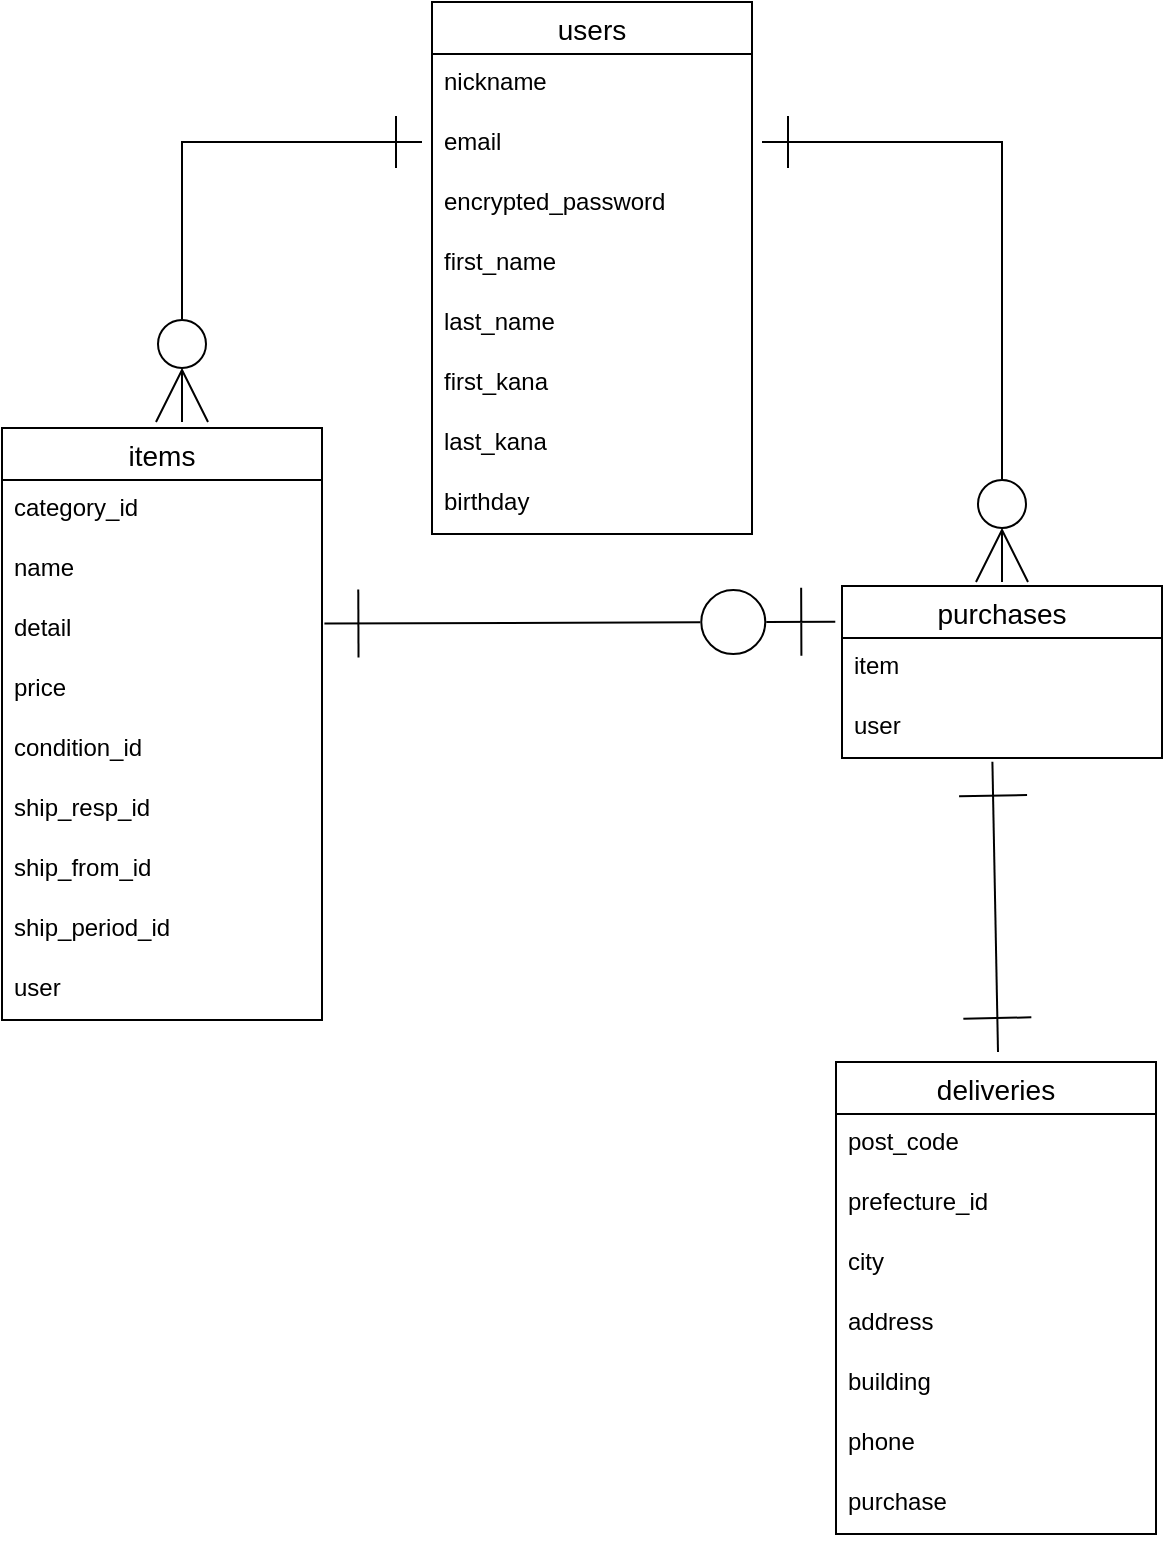 <mxfile>
    <diagram id="0s77RjJIzUpeRmfy9CXF" name="ページ1">
        <mxGraphModel dx="1297" dy="860" grid="1" gridSize="10" guides="0" tooltips="1" connect="1" arrows="1" fold="1" page="1" pageScale="1" pageWidth="827" pageHeight="1169" background="none" math="0" shadow="0">
            <root>
                <mxCell id="0"/>
                <mxCell id="1" parent="0"/>
                <mxCell id="22" value="" style="endArrow=ERzeroToOne;html=1;startSize=32;endSize=32;targetPerimeterSpacing=0;startArrow=ERone;startFill=0;endFill=0;entryX=-0.024;entryY=0.873;entryDx=0;entryDy=0;entryPerimeter=0;exitX=1.01;exitY=0.885;exitDx=0;exitDy=0;exitPerimeter=0;" parent="1" edge="1">
                    <mxGeometry width="50" height="50" relative="1" as="geometry">
                        <mxPoint x="281.2" y="440.8" as="sourcePoint"/>
                        <mxPoint x="536.64" y="439.84" as="targetPoint"/>
                    </mxGeometry>
                </mxCell>
                <mxCell id="48" value="" style="endArrow=ERone;html=1;startArrow=ERone;startFill=0;endFill=0;endSize=32;startSize=32;entryX=0.47;entryY=1.062;entryDx=0;entryDy=0;entryPerimeter=0;" parent="1" target="61" edge="1">
                    <mxGeometry width="50" height="50" relative="1" as="geometry">
                        <mxPoint x="618" y="655" as="sourcePoint"/>
                        <mxPoint x="618" y="525" as="targetPoint"/>
                    </mxGeometry>
                </mxCell>
                <mxCell id="49" value="items" style="swimlane;fontStyle=0;childLayout=stackLayout;horizontal=1;startSize=26;horizontalStack=0;resizeParent=1;resizeParentMax=0;resizeLast=0;collapsible=1;marginBottom=0;align=center;fontSize=14;fillStyle=solid;" parent="1" vertex="1">
                    <mxGeometry x="120" y="343" width="160" height="296" as="geometry"/>
                </mxCell>
                <mxCell id="50" value="category_id" style="text;strokeColor=none;fillColor=none;spacingLeft=4;spacingRight=4;overflow=hidden;rotatable=0;points=[[0,0.5],[1,0.5]];portConstraint=eastwest;fontSize=12;fillStyle=solid;" parent="49" vertex="1">
                    <mxGeometry y="26" width="160" height="30" as="geometry"/>
                </mxCell>
                <mxCell id="51" value="name" style="text;strokeColor=none;fillColor=none;spacingLeft=4;spacingRight=4;overflow=hidden;rotatable=0;points=[[0,0.5],[1,0.5]];portConstraint=eastwest;fontSize=12;fillStyle=solid;" parent="49" vertex="1">
                    <mxGeometry y="56" width="160" height="30" as="geometry"/>
                </mxCell>
                <mxCell id="52" value="detail" style="text;strokeColor=none;fillColor=none;spacingLeft=4;spacingRight=4;overflow=hidden;rotatable=0;points=[[0,0.5],[1,0.5]];portConstraint=eastwest;fontSize=12;fillStyle=solid;" parent="49" vertex="1">
                    <mxGeometry y="86" width="160" height="30" as="geometry"/>
                </mxCell>
                <mxCell id="53" value="price" style="text;strokeColor=none;fillColor=none;spacingLeft=4;spacingRight=4;overflow=hidden;rotatable=0;points=[[0,0.5],[1,0.5]];portConstraint=eastwest;fontSize=12;fillStyle=solid;" parent="49" vertex="1">
                    <mxGeometry y="116" width="160" height="30" as="geometry"/>
                </mxCell>
                <mxCell id="54" value="condition_id" style="text;strokeColor=none;fillColor=none;spacingLeft=4;spacingRight=4;overflow=hidden;rotatable=0;points=[[0,0.5],[1,0.5]];portConstraint=eastwest;fontSize=12;fillStyle=solid;" parent="49" vertex="1">
                    <mxGeometry y="146" width="160" height="30" as="geometry"/>
                </mxCell>
                <mxCell id="102" value="ship_resp_id" style="text;strokeColor=none;fillColor=none;spacingLeft=4;spacingRight=4;overflow=hidden;rotatable=0;points=[[0,0.5],[1,0.5]];portConstraint=eastwest;fontSize=12;fillStyle=solid;" parent="49" vertex="1">
                    <mxGeometry y="176" width="160" height="30" as="geometry"/>
                </mxCell>
                <mxCell id="101" value="ship_from_id" style="text;strokeColor=none;fillColor=none;spacingLeft=4;spacingRight=4;overflow=hidden;rotatable=0;points=[[0,0.5],[1,0.5]];portConstraint=eastwest;fontSize=12;fillStyle=solid;" parent="49" vertex="1">
                    <mxGeometry y="206" width="160" height="30" as="geometry"/>
                </mxCell>
                <mxCell id="100" value="ship_period_id" style="text;strokeColor=none;fillColor=none;spacingLeft=4;spacingRight=4;overflow=hidden;rotatable=0;points=[[0,0.5],[1,0.5]];portConstraint=eastwest;fontSize=12;fillStyle=solid;" parent="49" vertex="1">
                    <mxGeometry y="236" width="160" height="30" as="geometry"/>
                </mxCell>
                <mxCell id="99" value="user" style="text;strokeColor=none;fillColor=none;spacingLeft=4;spacingRight=4;overflow=hidden;rotatable=0;points=[[0,0.5],[1,0.5]];portConstraint=eastwest;fontSize=12;fillStyle=solid;" parent="49" vertex="1">
                    <mxGeometry y="266" width="160" height="30" as="geometry"/>
                </mxCell>
                <mxCell id="59" value="purchases" style="swimlane;fontStyle=0;childLayout=stackLayout;horizontal=1;startSize=26;horizontalStack=0;resizeParent=1;resizeParentMax=0;resizeLast=0;collapsible=1;marginBottom=0;align=center;fontSize=14;fillStyle=solid;" parent="1" vertex="1">
                    <mxGeometry x="540" y="422" width="160" height="86" as="geometry"/>
                </mxCell>
                <mxCell id="60" value="item" style="text;strokeColor=none;fillColor=none;spacingLeft=4;spacingRight=4;overflow=hidden;rotatable=0;points=[[0,0.5],[1,0.5]];portConstraint=eastwest;fontSize=12;fillStyle=solid;" parent="59" vertex="1">
                    <mxGeometry y="26" width="160" height="30" as="geometry"/>
                </mxCell>
                <mxCell id="61" value="user" style="text;strokeColor=none;fillColor=none;spacingLeft=4;spacingRight=4;overflow=hidden;rotatable=0;points=[[0,0.5],[1,0.5]];portConstraint=eastwest;fontSize=12;fillStyle=solid;" parent="59" vertex="1">
                    <mxGeometry y="56" width="160" height="30" as="geometry"/>
                </mxCell>
                <mxCell id="65" value="deliveries" style="swimlane;fontStyle=0;childLayout=stackLayout;horizontal=1;startSize=26;horizontalStack=0;resizeParent=1;resizeParentMax=0;resizeLast=0;collapsible=1;marginBottom=0;align=center;fontSize=14;fillStyle=solid;" parent="1" vertex="1">
                    <mxGeometry x="537" y="660" width="160" height="236" as="geometry"/>
                </mxCell>
                <mxCell id="66" value="post_code" style="text;strokeColor=none;fillColor=none;spacingLeft=4;spacingRight=4;overflow=hidden;rotatable=0;points=[[0,0.5],[1,0.5]];portConstraint=eastwest;fontSize=12;fillStyle=solid;" parent="65" vertex="1">
                    <mxGeometry y="26" width="160" height="30" as="geometry"/>
                </mxCell>
                <mxCell id="67" value="prefecture_id" style="text;strokeColor=none;fillColor=none;spacingLeft=4;spacingRight=4;overflow=hidden;rotatable=0;points=[[0,0.5],[1,0.5]];portConstraint=eastwest;fontSize=12;fillStyle=solid;" parent="65" vertex="1">
                    <mxGeometry y="56" width="160" height="30" as="geometry"/>
                </mxCell>
                <mxCell id="68" value="city" style="text;strokeColor=none;fillColor=none;spacingLeft=4;spacingRight=4;overflow=hidden;rotatable=0;points=[[0,0.5],[1,0.5]];portConstraint=eastwest;fontSize=12;fillStyle=solid;" parent="65" vertex="1">
                    <mxGeometry y="86" width="160" height="30" as="geometry"/>
                </mxCell>
                <mxCell id="69" value="address" style="text;strokeColor=none;fillColor=none;spacingLeft=4;spacingRight=4;overflow=hidden;rotatable=0;points=[[0,0.5],[1,0.5]];portConstraint=eastwest;fontSize=12;fillStyle=solid;" parent="65" vertex="1">
                    <mxGeometry y="116" width="160" height="30" as="geometry"/>
                </mxCell>
                <mxCell id="70" value="building" style="text;strokeColor=none;fillColor=none;spacingLeft=4;spacingRight=4;overflow=hidden;rotatable=0;points=[[0,0.5],[1,0.5]];portConstraint=eastwest;fontSize=12;fillStyle=solid;" parent="65" vertex="1">
                    <mxGeometry y="146" width="160" height="30" as="geometry"/>
                </mxCell>
                <mxCell id="103" value="phone" style="text;strokeColor=none;fillColor=none;spacingLeft=4;spacingRight=4;overflow=hidden;rotatable=0;points=[[0,0.5],[1,0.5]];portConstraint=eastwest;fontSize=12;fillStyle=solid;" parent="65" vertex="1">
                    <mxGeometry y="176" width="160" height="30" as="geometry"/>
                </mxCell>
                <mxCell id="104" value="purchase" style="text;strokeColor=none;fillColor=none;spacingLeft=4;spacingRight=4;overflow=hidden;rotatable=0;points=[[0,0.5],[1,0.5]];portConstraint=eastwest;fontSize=12;fillStyle=solid;" parent="65" vertex="1">
                    <mxGeometry y="206" width="160" height="30" as="geometry"/>
                </mxCell>
                <mxCell id="73" value="users" style="swimlane;fontStyle=0;childLayout=stackLayout;horizontal=1;startSize=26;horizontalStack=0;resizeParent=1;resizeParentMax=0;resizeLast=0;collapsible=1;marginBottom=0;align=center;fontSize=14;fillStyle=solid;" parent="1" vertex="1">
                    <mxGeometry x="335" y="130" width="160" height="266" as="geometry"/>
                </mxCell>
                <mxCell id="74" value="nickname" style="text;strokeColor=none;fillColor=none;spacingLeft=4;spacingRight=4;overflow=hidden;rotatable=0;points=[[0,0.5],[1,0.5]];portConstraint=eastwest;fontSize=12;fillStyle=solid;" parent="73" vertex="1">
                    <mxGeometry y="26" width="160" height="30" as="geometry"/>
                </mxCell>
                <mxCell id="75" value="email" style="text;strokeColor=none;fillColor=none;spacingLeft=4;spacingRight=4;overflow=hidden;rotatable=0;points=[[0,0.5],[1,0.5]];portConstraint=eastwest;fontSize=12;fillStyle=solid;" parent="73" vertex="1">
                    <mxGeometry y="56" width="160" height="30" as="geometry"/>
                </mxCell>
                <mxCell id="76" value="encrypted_password" style="text;strokeColor=none;fillColor=none;spacingLeft=4;spacingRight=4;overflow=hidden;rotatable=0;points=[[0,0.5],[1,0.5]];portConstraint=eastwest;fontSize=12;fillStyle=solid;" parent="73" vertex="1">
                    <mxGeometry y="86" width="160" height="30" as="geometry"/>
                </mxCell>
                <mxCell id="77" value="first_name" style="text;strokeColor=none;fillColor=none;spacingLeft=4;spacingRight=4;overflow=hidden;rotatable=0;points=[[0,0.5],[1,0.5]];portConstraint=eastwest;fontSize=12;fillStyle=solid;" parent="73" vertex="1">
                    <mxGeometry y="116" width="160" height="30" as="geometry"/>
                </mxCell>
                <mxCell id="78" value="last_name" style="text;strokeColor=none;fillColor=none;spacingLeft=4;spacingRight=4;overflow=hidden;rotatable=0;points=[[0,0.5],[1,0.5]];portConstraint=eastwest;fontSize=12;fillStyle=solid;" parent="73" vertex="1">
                    <mxGeometry y="146" width="160" height="30" as="geometry"/>
                </mxCell>
                <mxCell id="96" value="first_kana" style="text;strokeColor=none;fillColor=none;spacingLeft=4;spacingRight=4;overflow=hidden;rotatable=0;points=[[0,0.5],[1,0.5]];portConstraint=eastwest;fontSize=12;fillStyle=solid;" parent="73" vertex="1">
                    <mxGeometry y="176" width="160" height="30" as="geometry"/>
                </mxCell>
                <mxCell id="97" value="last_kana" style="text;strokeColor=none;fillColor=none;spacingLeft=4;spacingRight=4;overflow=hidden;rotatable=0;points=[[0,0.5],[1,0.5]];portConstraint=eastwest;fontSize=12;fillStyle=solid;" parent="73" vertex="1">
                    <mxGeometry y="206" width="160" height="30" as="geometry"/>
                </mxCell>
                <mxCell id="95" value="birthday" style="text;strokeColor=none;fillColor=none;spacingLeft=4;spacingRight=4;overflow=hidden;rotatable=0;points=[[0,0.5],[1,0.5]];portConstraint=eastwest;fontSize=12;fillStyle=solid;" parent="73" vertex="1">
                    <mxGeometry y="236" width="160" height="30" as="geometry"/>
                </mxCell>
                <mxCell id="81" value="" style="edgeStyle=segmentEdgeStyle;endArrow=ERzeroToMany;html=1;curved=0;rounded=0;endSize=24;startSize=24;endFill=0;startArrow=ERone;startFill=0;" parent="1" edge="1">
                    <mxGeometry width="50" height="50" relative="1" as="geometry">
                        <mxPoint x="500" y="200" as="sourcePoint"/>
                        <mxPoint x="620" y="420" as="targetPoint"/>
                    </mxGeometry>
                </mxCell>
                <mxCell id="98" value="" style="edgeStyle=segmentEdgeStyle;endArrow=ERzeroToMany;html=1;curved=0;rounded=0;endSize=24;startSize=24;endFill=0;startArrow=ERone;startFill=0;" parent="1" edge="1">
                    <mxGeometry width="50" height="50" relative="1" as="geometry">
                        <mxPoint x="330.0" y="200" as="sourcePoint"/>
                        <mxPoint x="210.0" y="340" as="targetPoint"/>
                    </mxGeometry>
                </mxCell>
            </root>
        </mxGraphModel>
    </diagram>
</mxfile>